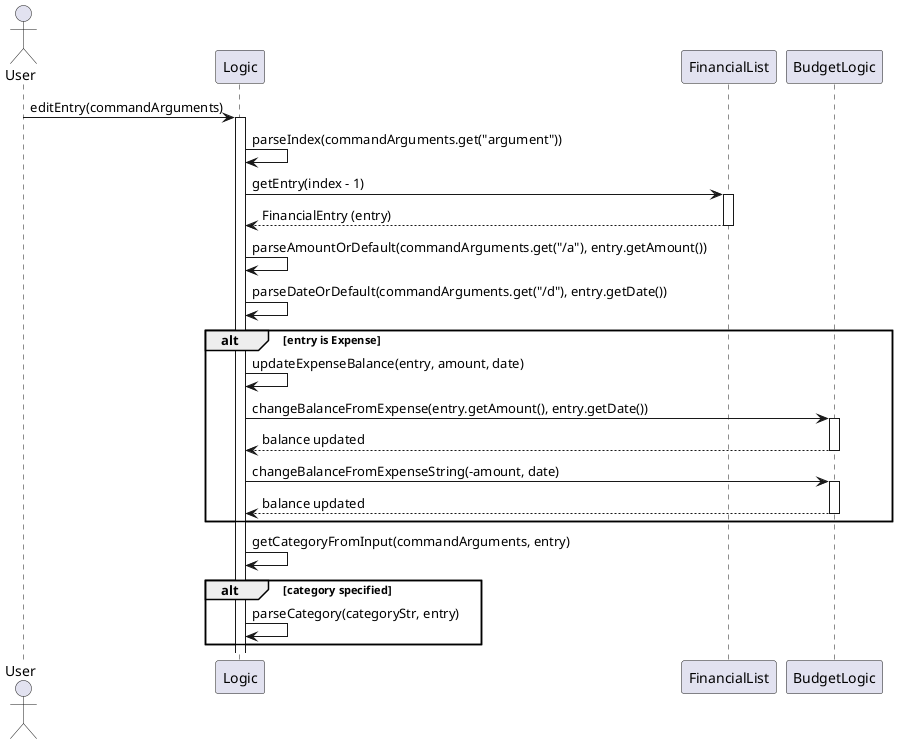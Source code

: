 @startuml
actor User
User -> Logic : editEntry(commandArguments)
activate Logic

Logic -> Logic : parseIndex(commandArguments.get("argument"))
Logic -> FinancialList : getEntry(index - 1)
activate FinancialList
FinancialList --> Logic : FinancialEntry (entry)
deactivate FinancialList

Logic -> Logic : parseAmountOrDefault(commandArguments.get("/a"), entry.getAmount())
Logic -> Logic : parseDateOrDefault(commandArguments.get("/d"), entry.getDate())

alt entry is Expense
    Logic -> Logic : updateExpenseBalance(entry, amount, date)
    Logic -> BudgetLogic : changeBalanceFromExpense(entry.getAmount(), entry.getDate())
    activate BudgetLogic
    BudgetLogic --> Logic : balance updated
    deactivate BudgetLogic
    Logic -> BudgetLogic : changeBalanceFromExpenseString(-amount, date)
    activate BudgetLogic
    BudgetLogic --> Logic : balance updated
    deactivate BudgetLogic
end

Logic -> Logic : getCategoryFromInput(commandArguments, entry)
alt category specified
    Logic -> Logic : parseCategory(categoryStr, entry)
end
@enduml

@startuml
Logic -> EditEntryCommand ** : new EditEntryCommand(index, amount, description, date, category)

ref over EditEntryCommand : Run command
EditEntryCommand --> Logic : Command successfully executed


Logic --> User : Entry edited successfully
deactivate Logic
@enduml
